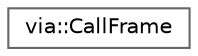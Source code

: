 digraph "Graphical Class Hierarchy"
{
 // LATEX_PDF_SIZE
  bgcolor="transparent";
  edge [fontname=Helvetica,fontsize=10,labelfontname=Helvetica,labelfontsize=10];
  node [fontname=Helvetica,fontsize=10,shape=box,height=0.2,width=0.4];
  rankdir="LR";
  Node0 [id="Node000000",label="via::CallFrame",height=0.2,width=0.4,color="grey40", fillcolor="white", style="filled",URL="$structvia_1_1CallFrame.html",tooltip=" "];
}
